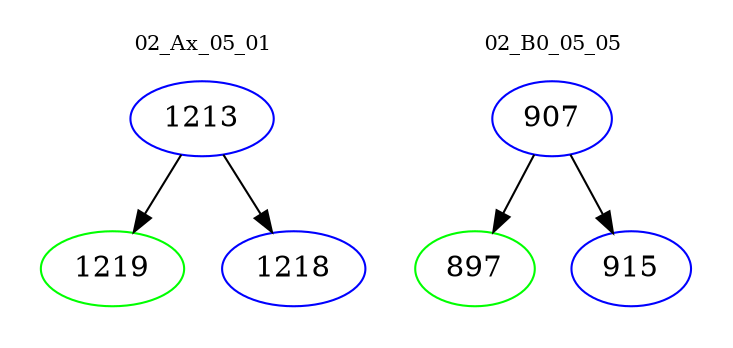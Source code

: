 digraph{
subgraph cluster_0 {
color = white
label = "02_Ax_05_01";
fontsize=10;
T0_1213 [label="1213", color="blue"]
T0_1213 -> T0_1219 [color="black"]
T0_1219 [label="1219", color="green"]
T0_1213 -> T0_1218 [color="black"]
T0_1218 [label="1218", color="blue"]
}
subgraph cluster_1 {
color = white
label = "02_B0_05_05";
fontsize=10;
T1_907 [label="907", color="blue"]
T1_907 -> T1_897 [color="black"]
T1_897 [label="897", color="green"]
T1_907 -> T1_915 [color="black"]
T1_915 [label="915", color="blue"]
}
}
